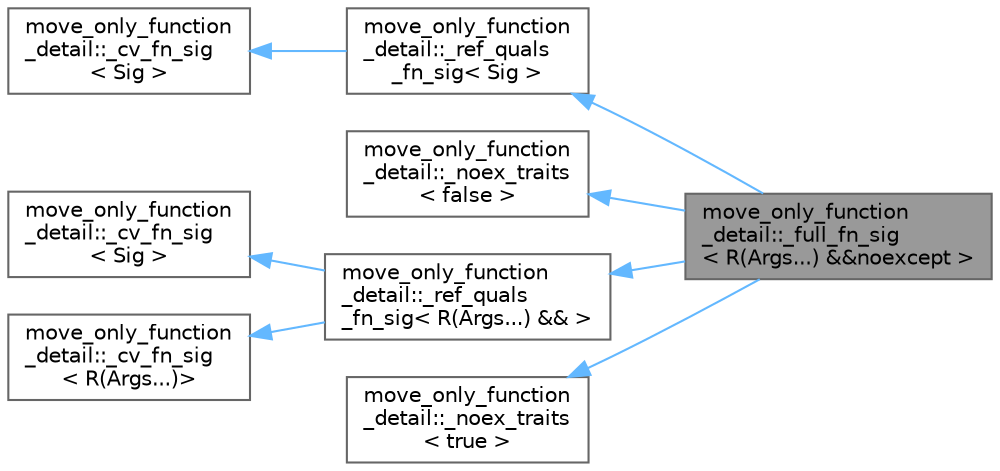 digraph "move_only_function_detail::_full_fn_sig&lt; R(Args...) &amp;&amp;noexcept &gt;"
{
 // LATEX_PDF_SIZE
  bgcolor="transparent";
  edge [fontname=Helvetica,fontsize=10,labelfontname=Helvetica,labelfontsize=10];
  node [fontname=Helvetica,fontsize=10,shape=box,height=0.2,width=0.4];
  rankdir="LR";
  Node1 [id="Node000001",label="move_only_function\l_detail::_full_fn_sig\l\< R(Args...) &&noexcept \>",height=0.2,width=0.4,color="gray40", fillcolor="grey60", style="filled", fontcolor="black",tooltip=" "];
  Node2 -> Node1 [id="edge1_Node000001_Node000002",dir="back",color="steelblue1",style="solid",tooltip=" "];
  Node2 [id="Node000002",label="move_only_function\l_detail::_ref_quals\l_fn_sig\< Sig \>",height=0.2,width=0.4,color="gray40", fillcolor="white", style="filled",URL="$structmove__only__function__detail_1_1__ref__quals__fn__sig.html",tooltip=" "];
  Node3 -> Node2 [id="edge2_Node000002_Node000003",dir="back",color="steelblue1",style="solid",tooltip=" "];
  Node3 [id="Node000003",label="move_only_function\l_detail::_cv_fn_sig\l\< Sig \>",height=0.2,width=0.4,color="gray40", fillcolor="white", style="filled",URL="$structmove__only__function__detail_1_1__cv__fn__sig.html",tooltip=" "];
  Node4 -> Node1 [id="edge3_Node000001_Node000004",dir="back",color="steelblue1",style="solid",tooltip=" "];
  Node4 [id="Node000004",label="move_only_function\l_detail::_noex_traits\l\< false \>",height=0.2,width=0.4,color="gray40", fillcolor="white", style="filled",URL="$structmove__only__function__detail_1_1__noex__traits.html",tooltip=" "];
  Node5 -> Node1 [id="edge4_Node000001_Node000005",dir="back",color="steelblue1",style="solid",tooltip=" "];
  Node5 [id="Node000005",label="move_only_function\l_detail::_ref_quals\l_fn_sig\< R(Args...) && \>",height=0.2,width=0.4,color="gray40", fillcolor="white", style="filled",URL="$structmove__only__function__detail_1_1__ref__quals__fn__sig_3_01_r_07_args_8_8_8_08_01_6_6_01_4.html",tooltip=" "];
  Node6 -> Node5 [id="edge5_Node000005_Node000006",dir="back",color="steelblue1",style="solid",tooltip=" "];
  Node6 [id="Node000006",label="move_only_function\l_detail::_cv_fn_sig\l\< Sig \>",height=0.2,width=0.4,color="gray40", fillcolor="white", style="filled",URL="$structmove__only__function__detail_1_1__cv__fn__sig.html",tooltip=" "];
  Node7 -> Node5 [id="edge6_Node000005_Node000007",dir="back",color="steelblue1",style="solid",tooltip=" "];
  Node7 [id="Node000007",label="move_only_function\l_detail::_cv_fn_sig\l\< R(Args...)\>",height=0.2,width=0.4,color="gray40", fillcolor="white", style="filled",URL="$structmove__only__function__detail_1_1__cv__fn__sig_3_01_r_07_args_8_8_8_08_4.html",tooltip=" "];
  Node8 -> Node1 [id="edge7_Node000001_Node000008",dir="back",color="steelblue1",style="solid",tooltip=" "];
  Node8 [id="Node000008",label="move_only_function\l_detail::_noex_traits\l\< true \>",height=0.2,width=0.4,color="gray40", fillcolor="white", style="filled",URL="$structmove__only__function__detail_1_1__noex__traits.html",tooltip=" "];
}
